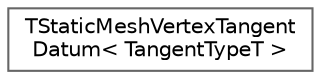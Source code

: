 digraph "Graphical Class Hierarchy"
{
 // INTERACTIVE_SVG=YES
 // LATEX_PDF_SIZE
  bgcolor="transparent";
  edge [fontname=Helvetica,fontsize=10,labelfontname=Helvetica,labelfontsize=10];
  node [fontname=Helvetica,fontsize=10,shape=box,height=0.2,width=0.4];
  rankdir="LR";
  Node0 [id="Node000000",label="TStaticMeshVertexTangent\lDatum\< TangentTypeT \>",height=0.2,width=0.4,color="grey40", fillcolor="white", style="filled",URL="$d4/d2b/structTStaticMeshVertexTangentDatum.html",tooltip=" "];
}
